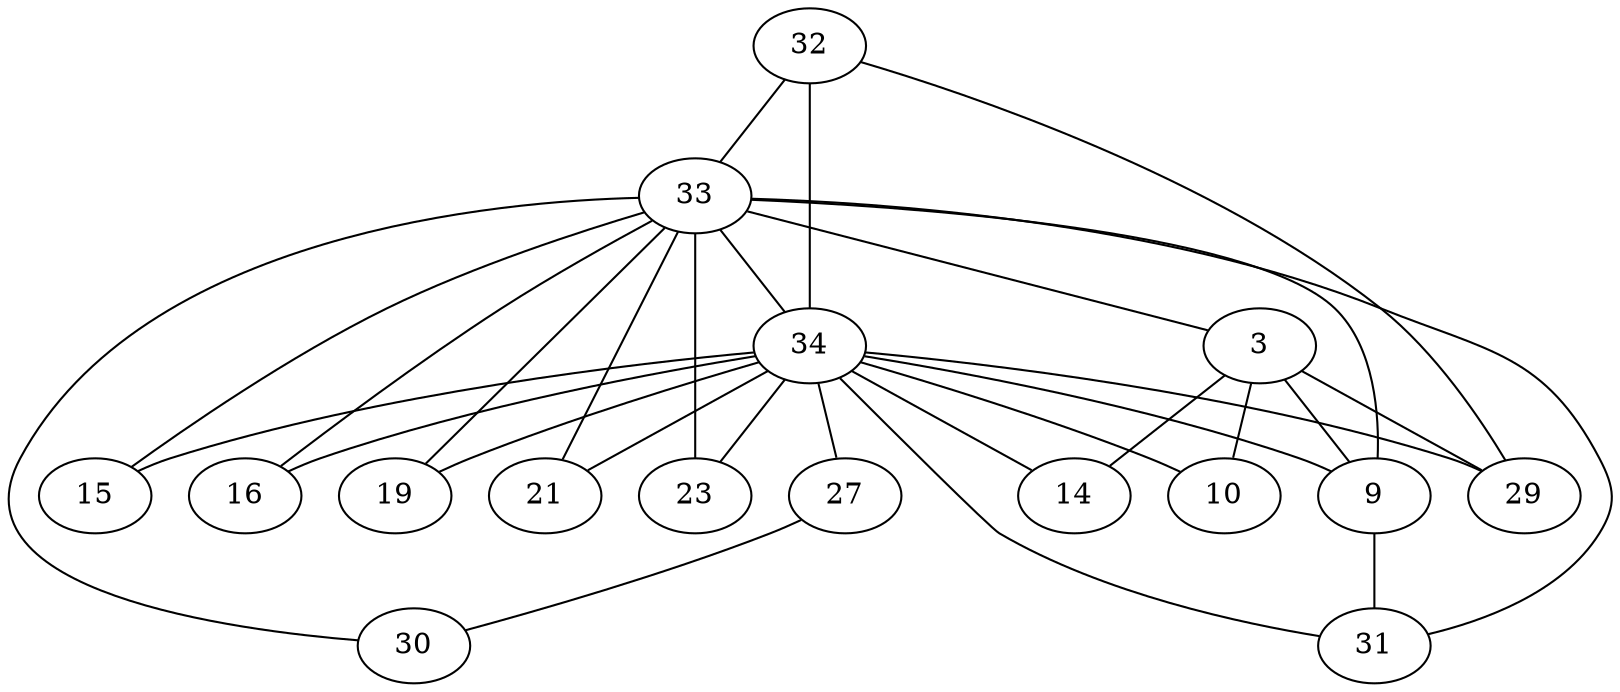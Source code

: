 strict graph G {
32;
33;
34;
3;
9;
10;
14;
15;
16;
19;
21;
23;
27;
29;
30;
31;
32 -- 33  [weight=4];
32 -- 34  [weight=4];
32 -- 29  [weight=2];
33 -- 34  [weight=5];
33 -- 3  [weight=2];
33 -- 9  [weight=3];
33 -- 15  [weight=3];
33 -- 16  [weight=3];
33 -- 19  [weight=1];
33 -- 21  [weight=3];
33 -- 23  [weight=2];
33 -- 30  [weight=4];
33 -- 31  [weight=3];
34 -- 9  [weight=4];
34 -- 10  [weight=2];
34 -- 14  [weight=3];
34 -- 15  [weight=2];
34 -- 16  [weight=4];
34 -- 19  [weight=2];
34 -- 21  [weight=1];
34 -- 23  [weight=3];
34 -- 27  [weight=2];
34 -- 29  [weight=2];
34 -- 31  [weight=3];
3 -- 10  [weight=1];
3 -- 29  [weight=2];
3 -- 14  [weight=3];
3 -- 9  [weight=5];
9 -- 31  [weight=3];
27 -- 30  [weight=4];
}
